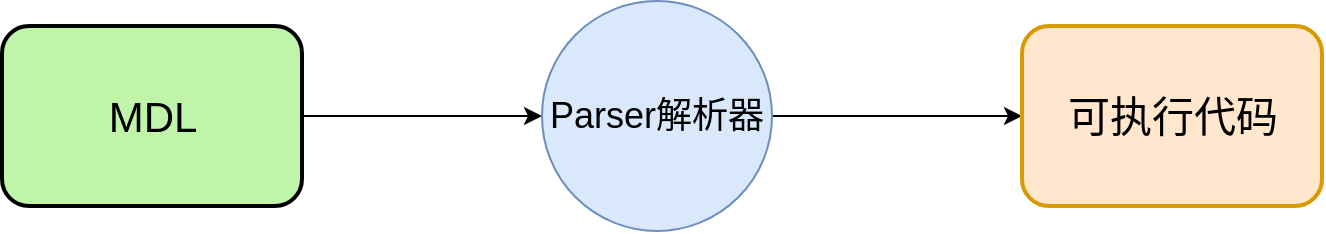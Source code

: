 <mxfile version="22.0.8" type="github">
  <diagram name="第 1 页" id="Skn9jyZQtTxDvcmhhVVF">
    <mxGraphModel dx="910" dy="477" grid="1" gridSize="10" guides="1" tooltips="1" connect="1" arrows="1" fold="1" page="1" pageScale="1" pageWidth="827" pageHeight="1169" math="0" shadow="0">
      <root>
        <mxCell id="0" />
        <mxCell id="1" parent="0" />
        <mxCell id="q0UO4rsW7yB3ThovCQlN-4" style="edgeStyle=orthogonalEdgeStyle;rounded=0;orthogonalLoop=1;jettySize=auto;html=1;exitX=1;exitY=0.5;exitDx=0;exitDy=0;entryX=0;entryY=0.5;entryDx=0;entryDy=0;" edge="1" parent="1" source="q0UO4rsW7yB3ThovCQlN-1" target="q0UO4rsW7yB3ThovCQlN-3">
          <mxGeometry relative="1" as="geometry" />
        </mxCell>
        <mxCell id="q0UO4rsW7yB3ThovCQlN-1" value="" style="strokeWidth=2;dashed=0;align=center;fontSize=12;shape=rect;verticalLabelPosition=bottom;verticalAlign=top;fillColor=#c0f5a9;fontColor=default;rounded=1;" vertex="1" parent="1">
          <mxGeometry x="100" y="190" width="150" height="90" as="geometry" />
        </mxCell>
        <mxCell id="q0UO4rsW7yB3ThovCQlN-2" value="&lt;font style=&quot;font-size: 21px&quot;&gt;MDL&lt;/font&gt;" style="text;html=1;resizable=0;autosize=1;align=center;verticalAlign=middle;points=[];fillColor=none;strokeColor=none;rounded=0;fontColor=default;" vertex="1" parent="1">
          <mxGeometry x="140" y="215" width="70" height="40" as="geometry" />
        </mxCell>
        <mxCell id="q0UO4rsW7yB3ThovCQlN-5" style="edgeStyle=orthogonalEdgeStyle;rounded=0;orthogonalLoop=1;jettySize=auto;html=1;exitX=1;exitY=0.5;exitDx=0;exitDy=0;" edge="1" parent="1" source="q0UO4rsW7yB3ThovCQlN-3">
          <mxGeometry relative="1" as="geometry">
            <mxPoint x="610" y="235" as="targetPoint" />
          </mxGeometry>
        </mxCell>
        <mxCell id="q0UO4rsW7yB3ThovCQlN-3" value="&lt;font style=&quot;font-size: 18px;&quot;&gt;Parser解析器&lt;/font&gt;" style="ellipse;whiteSpace=wrap;html=1;aspect=fixed;fillColor=#dae8fc;strokeColor=#6c8ebf;" vertex="1" parent="1">
          <mxGeometry x="370" y="177.5" width="115" height="115" as="geometry" />
        </mxCell>
        <mxCell id="q0UO4rsW7yB3ThovCQlN-6" value="" style="strokeWidth=2;dashed=0;align=center;fontSize=12;shape=rect;verticalLabelPosition=bottom;verticalAlign=top;fillColor=#ffe6cc;rounded=1;strokeColor=#d79b00;" vertex="1" parent="1">
          <mxGeometry x="610" y="190" width="150" height="90" as="geometry" />
        </mxCell>
        <mxCell id="q0UO4rsW7yB3ThovCQlN-7" value="&lt;font style=&quot;font-size: 21px&quot;&gt;可执行代码&lt;/font&gt;" style="text;html=1;resizable=0;autosize=1;align=center;verticalAlign=middle;points=[];fillColor=none;strokeColor=none;rounded=0;fontColor=default;" vertex="1" parent="1">
          <mxGeometry x="620" y="215" width="130" height="40" as="geometry" />
        </mxCell>
      </root>
    </mxGraphModel>
  </diagram>
</mxfile>

